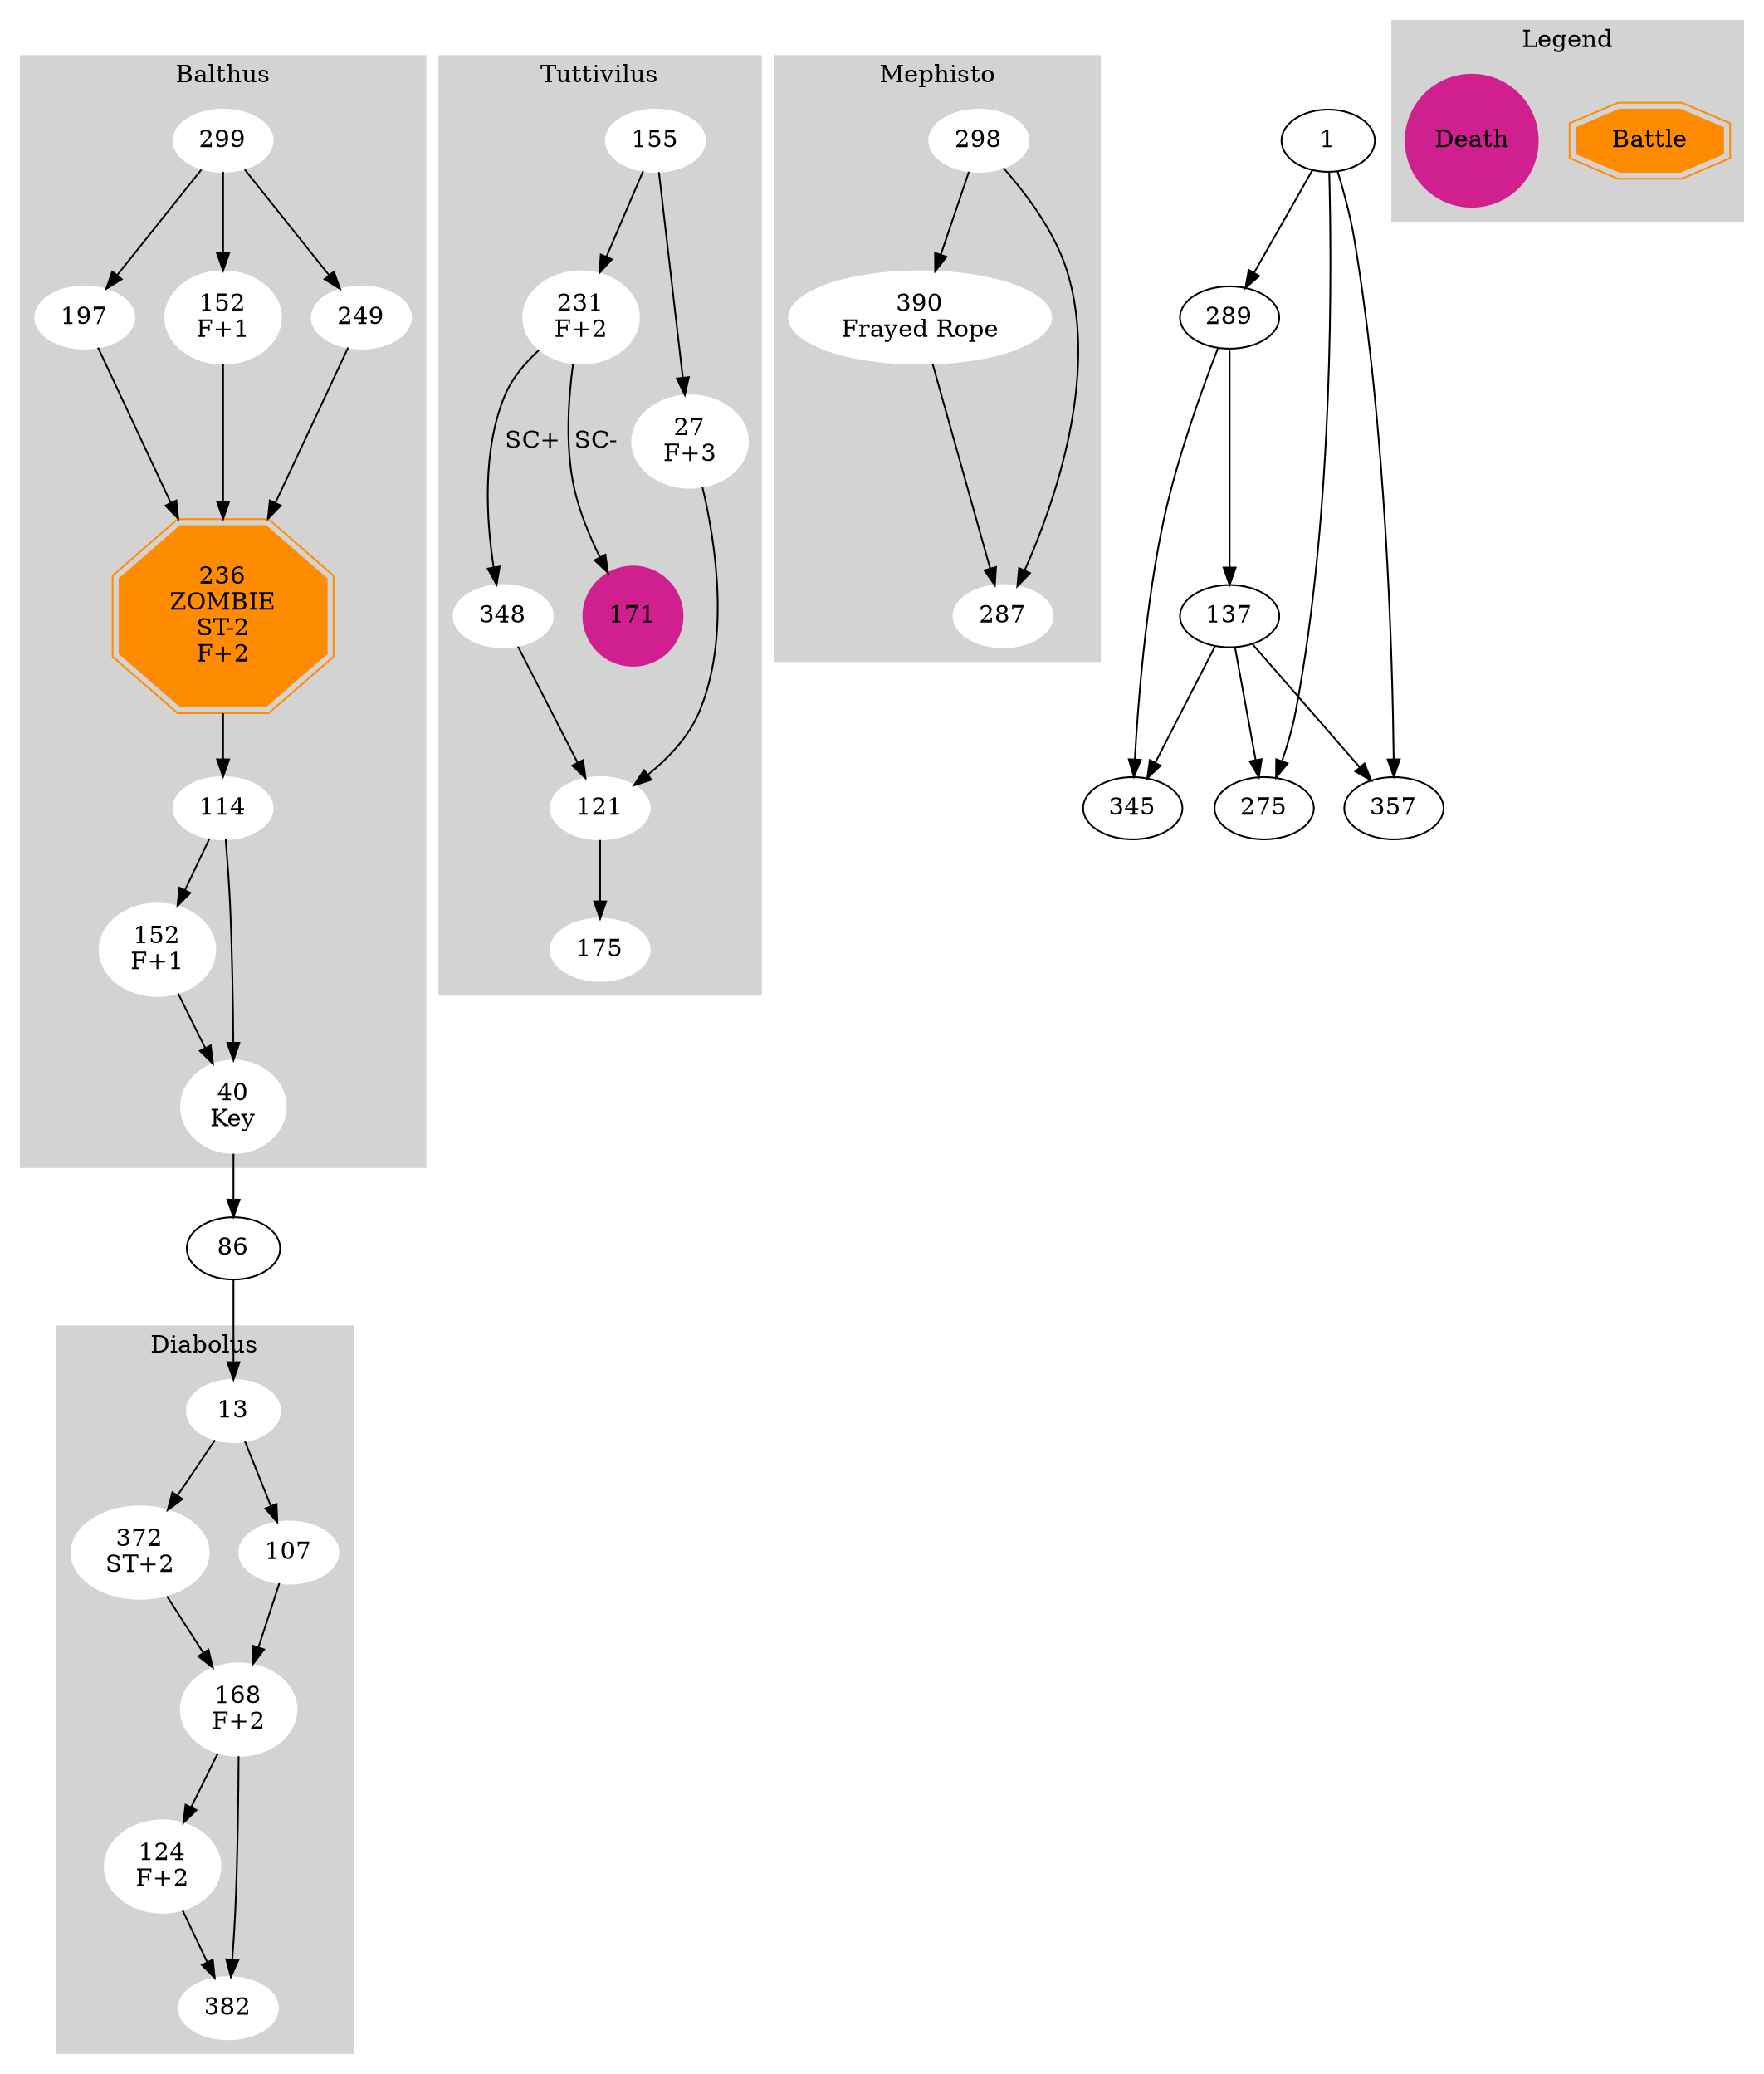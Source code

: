 digraph G {
subgraph clusterBalthus {
node [style=filled,color=white];
style=filled;
color=lightgrey;
299 -> 249 -> 236 -> 114 -> 40;
299 -> 197 -> 236;
299 -> 152 -> 236;
114 -> 77 -> 40;
152 [label="152\nF+1"];
236 [label="236\nZOMBIE\nST-2\nF+2" shape=doubleoctagon color=darkorange];
77 [label="152\nF+1"];
40 [label="40\nKey"];
label = "Balthus";
}

subgraph clusterDiabolus {
node [style=filled,color=white];
style=filled;
color=lightgrey;
13 -> 372 -> 168 -> 124 -> 382;
13 -> 107 -> 168;
168 -> 382;
372 [label="372\nST+2"];
168 [label="168\nF+2"];
124 [label="124\nF+2"];
label = "Diabolus";
}

subgraph clusterTuttivilus {
node [style=filled,color=white];
style=filled;
color=lightgrey;
155 -> 231;
231 -> 348 [label="SC+"];
348 -> 121 -> 175;
155 -> 27 -> 121;
231 -> 171 [label="SC-"]
231 [label="231\nF+2"];
27 [label="27\nF+3"];
171 [shape=circle color=violetred]
label = "Tuttivilus";
}

subgraph clusterMephisto {
node [style=filled,color=white];
style=filled;
color=lightgrey;
298 -> 390 -> 287;
298 -> 287;
390 [label="390\nFrayed Rope"];
label = "Mephisto";
}

1 -> {357;275;289}
289 -> {345;137;}
137 -> {357;275;345}


40 -> 86 -> 13;

subgraph clusterLegend {
node [style=filled,color=white];
style=filled;
color=lightgrey;
Battle [label="Battle" shape=doubleoctagon color=darkorange];
Death [label="Death" shape=circle color=violetred]
label = "Legend";
}

}